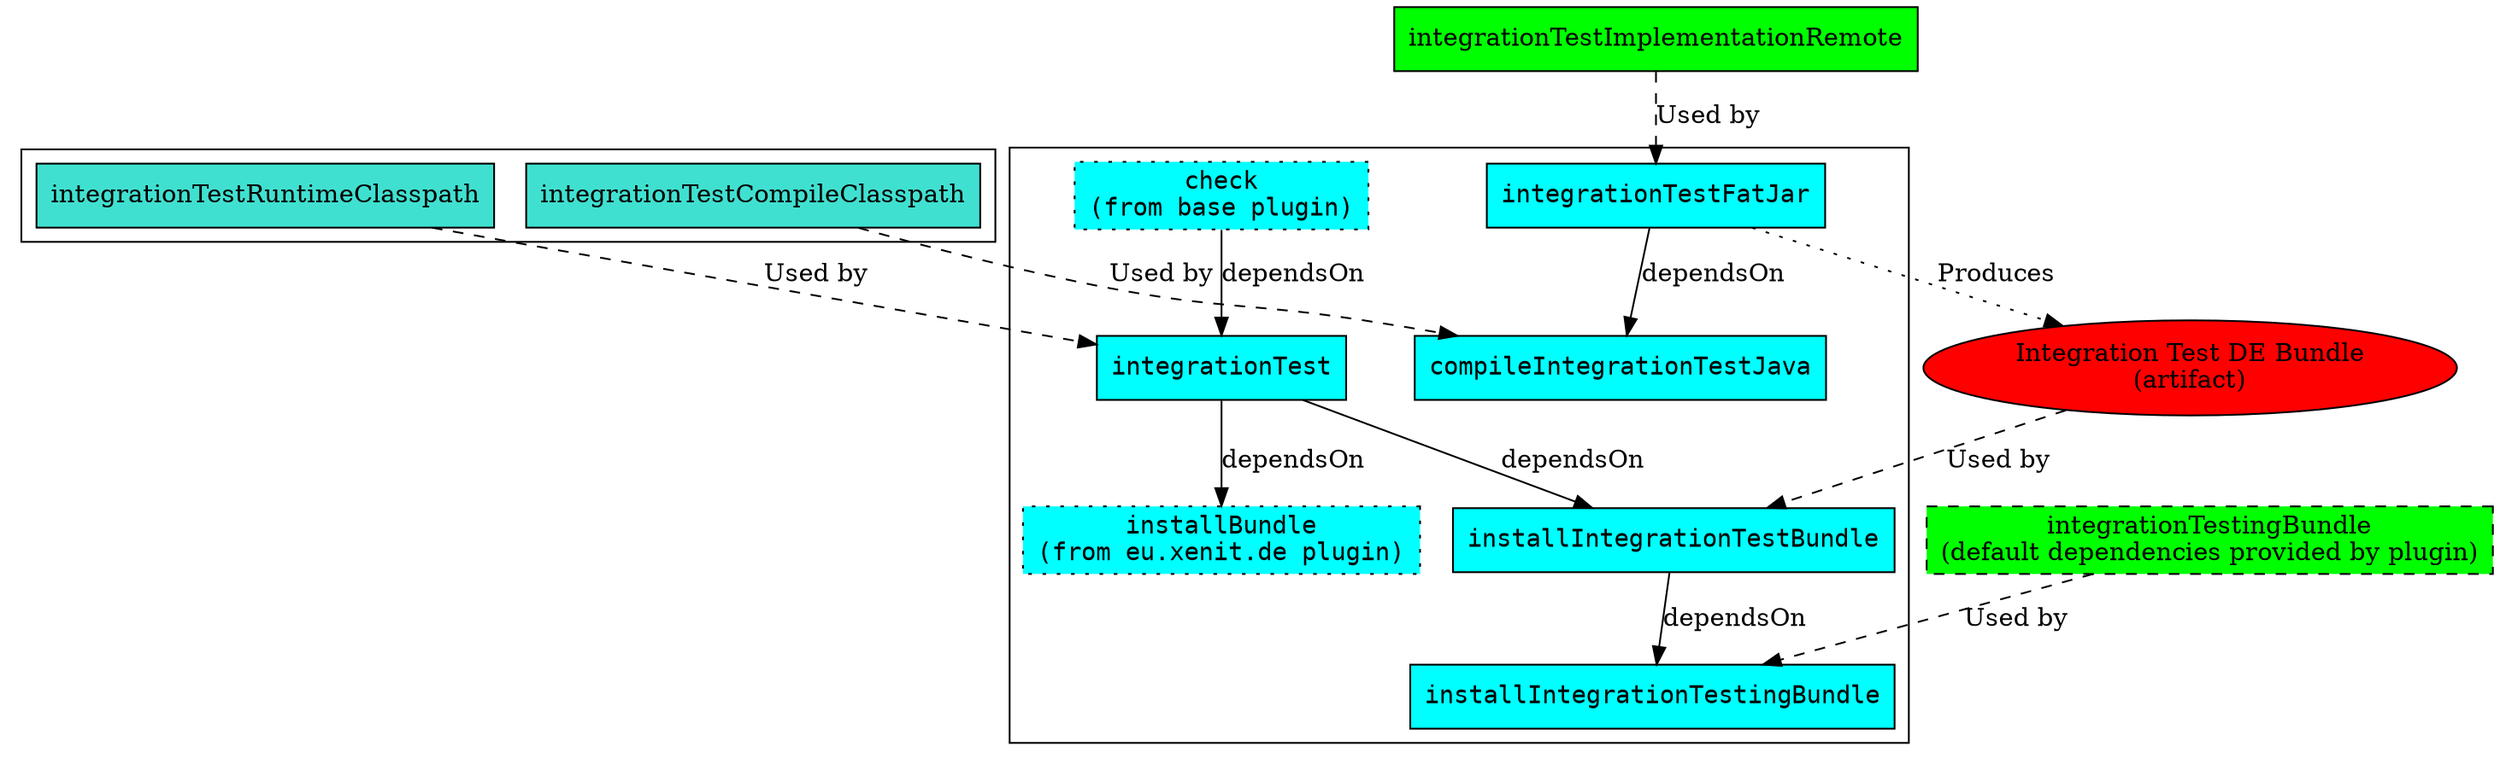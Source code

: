 # This is a graphviz file.
 # Compile with `dot -O -Tpng gradle-plugin-tasks.gv`
digraph {

    node [style = filled,shape = box]

    subgraph classpaths {
    node [fillcolor = turquoise]
    subgraph cluster_integrationTest_classpaths {

    integrationTestCompileClasspath
    integrationTestRuntimeClasspath
    }
    }

    subgraph public_configs {
    node [fillcolor = green]
    integrationTestImplementationRemote
    integrationTestingBundle [style = "filled,dashed", label = "\N\n(default dependencies provided by plugin)"]
    }



    integration_test_bundle_jar [fillcolor = red,shape = oval, label = "Integration Test DE Bundle\n(artifact)"]

    subgraph cluster_tasks {
    node [fillcolor = cyan,style = "filled",fontname = "mono"]

    installIntegrationTestingBundle
    installIntegrationTestBundle

    integrationTestFatJar

    integrationTest
    compileIntegrationTestJava
    installBundle [style = "filled,dotted", label = "\N\n(from eu.xenit.de plugin)"]
    check [style = "filled,dotted",label = "\N\n(from base plugin)"]
    }

    subgraph task_edges {
    edge [style = dashed, label = "Used by"]

    integrationTestingBundle -> installIntegrationTestingBundle
    integration_test_bundle_jar -> installIntegrationTestBundle
    integrationTestRuntimeClasspath -> integrationTest
    integrationTestCompileClasspath -> compileIntegrationTestJava
    integrationTestImplementationRemote -> integrationTestFatJar
    }

    subgraph task_deps {
    edge [label = "dependsOn"]
    integrationTestFatJar -> compileIntegrationTestJava
    installIntegrationTestBundle -> installIntegrationTestingBundle
    integrationTest -> installIntegrationTestBundle
    integrationTest -> installBundle
    check -> integrationTest
    }
    subgraph task_outputs {
    edge [style = dotted, label = "Produces"]
    integrationTestFatJar -> integration_test_bundle_jar
    }
}
